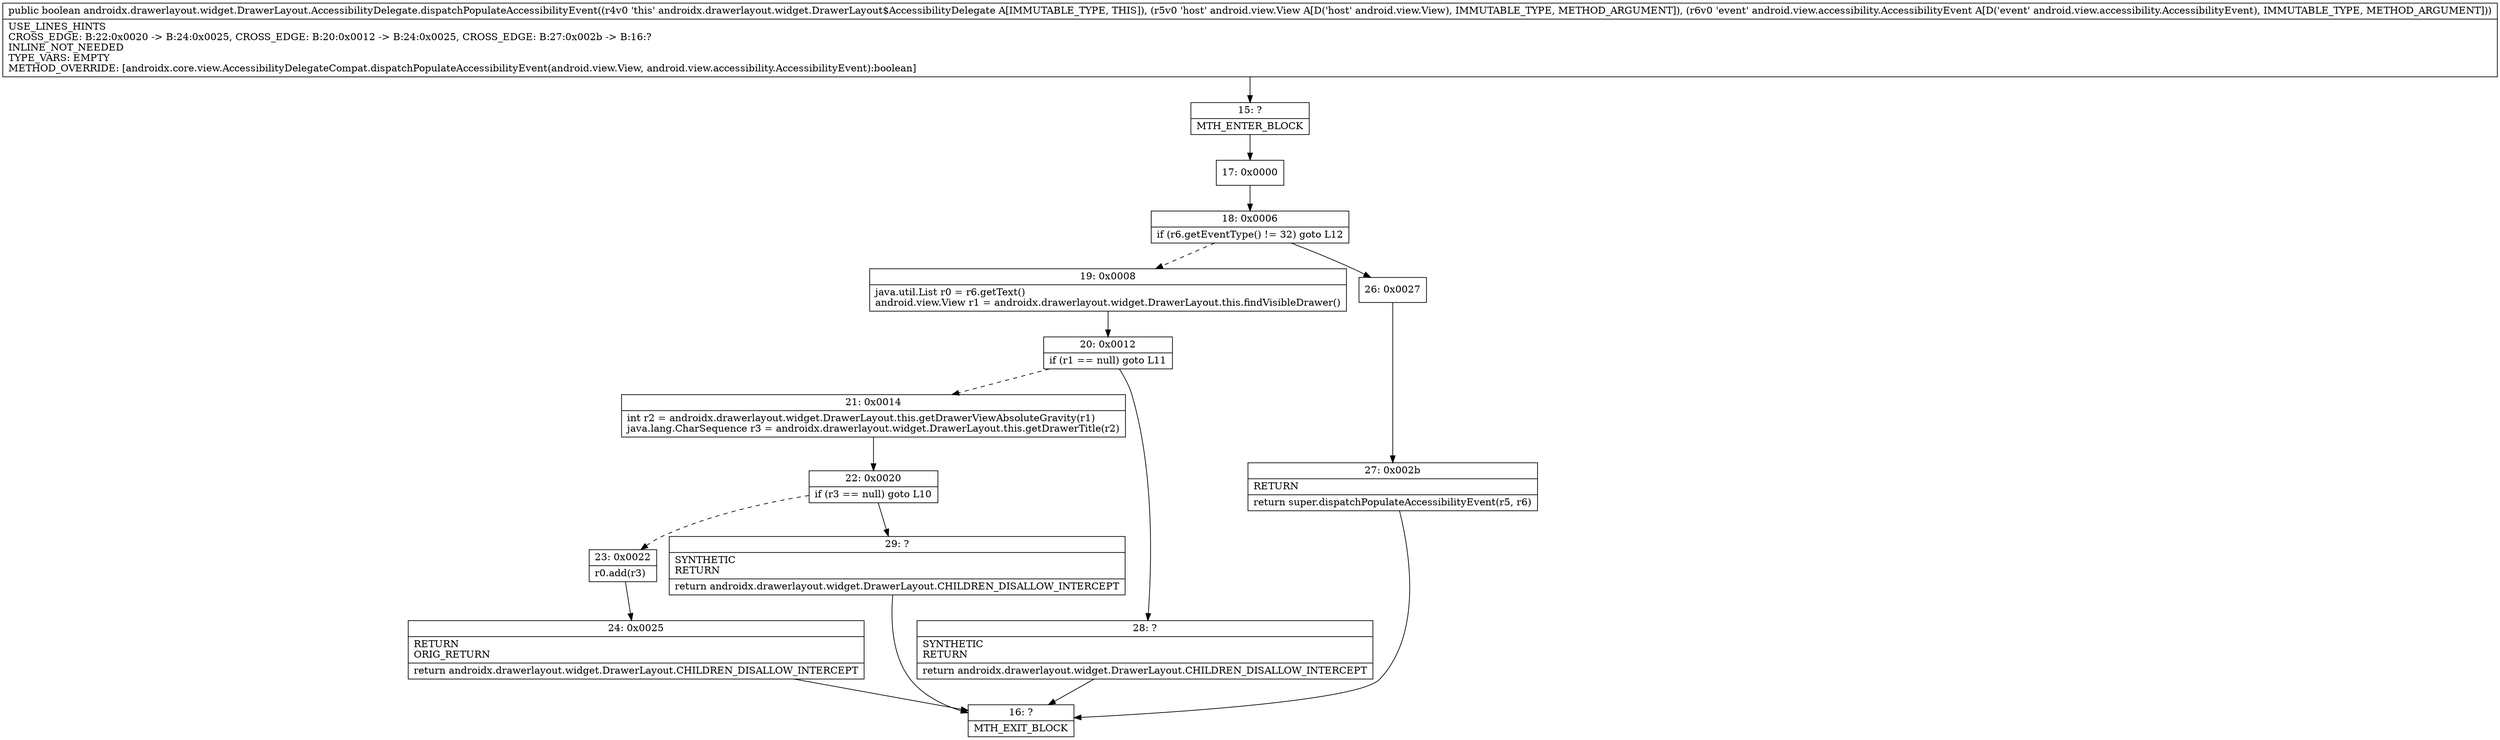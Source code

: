 digraph "CFG forandroidx.drawerlayout.widget.DrawerLayout.AccessibilityDelegate.dispatchPopulateAccessibilityEvent(Landroid\/view\/View;Landroid\/view\/accessibility\/AccessibilityEvent;)Z" {
Node_15 [shape=record,label="{15\:\ ?|MTH_ENTER_BLOCK\l}"];
Node_17 [shape=record,label="{17\:\ 0x0000}"];
Node_18 [shape=record,label="{18\:\ 0x0006|if (r6.getEventType() != 32) goto L12\l}"];
Node_19 [shape=record,label="{19\:\ 0x0008|java.util.List r0 = r6.getText()\landroid.view.View r1 = androidx.drawerlayout.widget.DrawerLayout.this.findVisibleDrawer()\l}"];
Node_20 [shape=record,label="{20\:\ 0x0012|if (r1 == null) goto L11\l}"];
Node_21 [shape=record,label="{21\:\ 0x0014|int r2 = androidx.drawerlayout.widget.DrawerLayout.this.getDrawerViewAbsoluteGravity(r1)\ljava.lang.CharSequence r3 = androidx.drawerlayout.widget.DrawerLayout.this.getDrawerTitle(r2)\l}"];
Node_22 [shape=record,label="{22\:\ 0x0020|if (r3 == null) goto L10\l}"];
Node_23 [shape=record,label="{23\:\ 0x0022|r0.add(r3)\l}"];
Node_24 [shape=record,label="{24\:\ 0x0025|RETURN\lORIG_RETURN\l|return androidx.drawerlayout.widget.DrawerLayout.CHILDREN_DISALLOW_INTERCEPT\l}"];
Node_16 [shape=record,label="{16\:\ ?|MTH_EXIT_BLOCK\l}"];
Node_29 [shape=record,label="{29\:\ ?|SYNTHETIC\lRETURN\l|return androidx.drawerlayout.widget.DrawerLayout.CHILDREN_DISALLOW_INTERCEPT\l}"];
Node_28 [shape=record,label="{28\:\ ?|SYNTHETIC\lRETURN\l|return androidx.drawerlayout.widget.DrawerLayout.CHILDREN_DISALLOW_INTERCEPT\l}"];
Node_26 [shape=record,label="{26\:\ 0x0027}"];
Node_27 [shape=record,label="{27\:\ 0x002b|RETURN\l|return super.dispatchPopulateAccessibilityEvent(r5, r6)\l}"];
MethodNode[shape=record,label="{public boolean androidx.drawerlayout.widget.DrawerLayout.AccessibilityDelegate.dispatchPopulateAccessibilityEvent((r4v0 'this' androidx.drawerlayout.widget.DrawerLayout$AccessibilityDelegate A[IMMUTABLE_TYPE, THIS]), (r5v0 'host' android.view.View A[D('host' android.view.View), IMMUTABLE_TYPE, METHOD_ARGUMENT]), (r6v0 'event' android.view.accessibility.AccessibilityEvent A[D('event' android.view.accessibility.AccessibilityEvent), IMMUTABLE_TYPE, METHOD_ARGUMENT]))  | USE_LINES_HINTS\lCROSS_EDGE: B:22:0x0020 \-\> B:24:0x0025, CROSS_EDGE: B:20:0x0012 \-\> B:24:0x0025, CROSS_EDGE: B:27:0x002b \-\> B:16:?\lINLINE_NOT_NEEDED\lTYPE_VARS: EMPTY\lMETHOD_OVERRIDE: [androidx.core.view.AccessibilityDelegateCompat.dispatchPopulateAccessibilityEvent(android.view.View, android.view.accessibility.AccessibilityEvent):boolean]\l}"];
MethodNode -> Node_15;Node_15 -> Node_17;
Node_17 -> Node_18;
Node_18 -> Node_19[style=dashed];
Node_18 -> Node_26;
Node_19 -> Node_20;
Node_20 -> Node_21[style=dashed];
Node_20 -> Node_28;
Node_21 -> Node_22;
Node_22 -> Node_23[style=dashed];
Node_22 -> Node_29;
Node_23 -> Node_24;
Node_24 -> Node_16;
Node_29 -> Node_16;
Node_28 -> Node_16;
Node_26 -> Node_27;
Node_27 -> Node_16;
}

